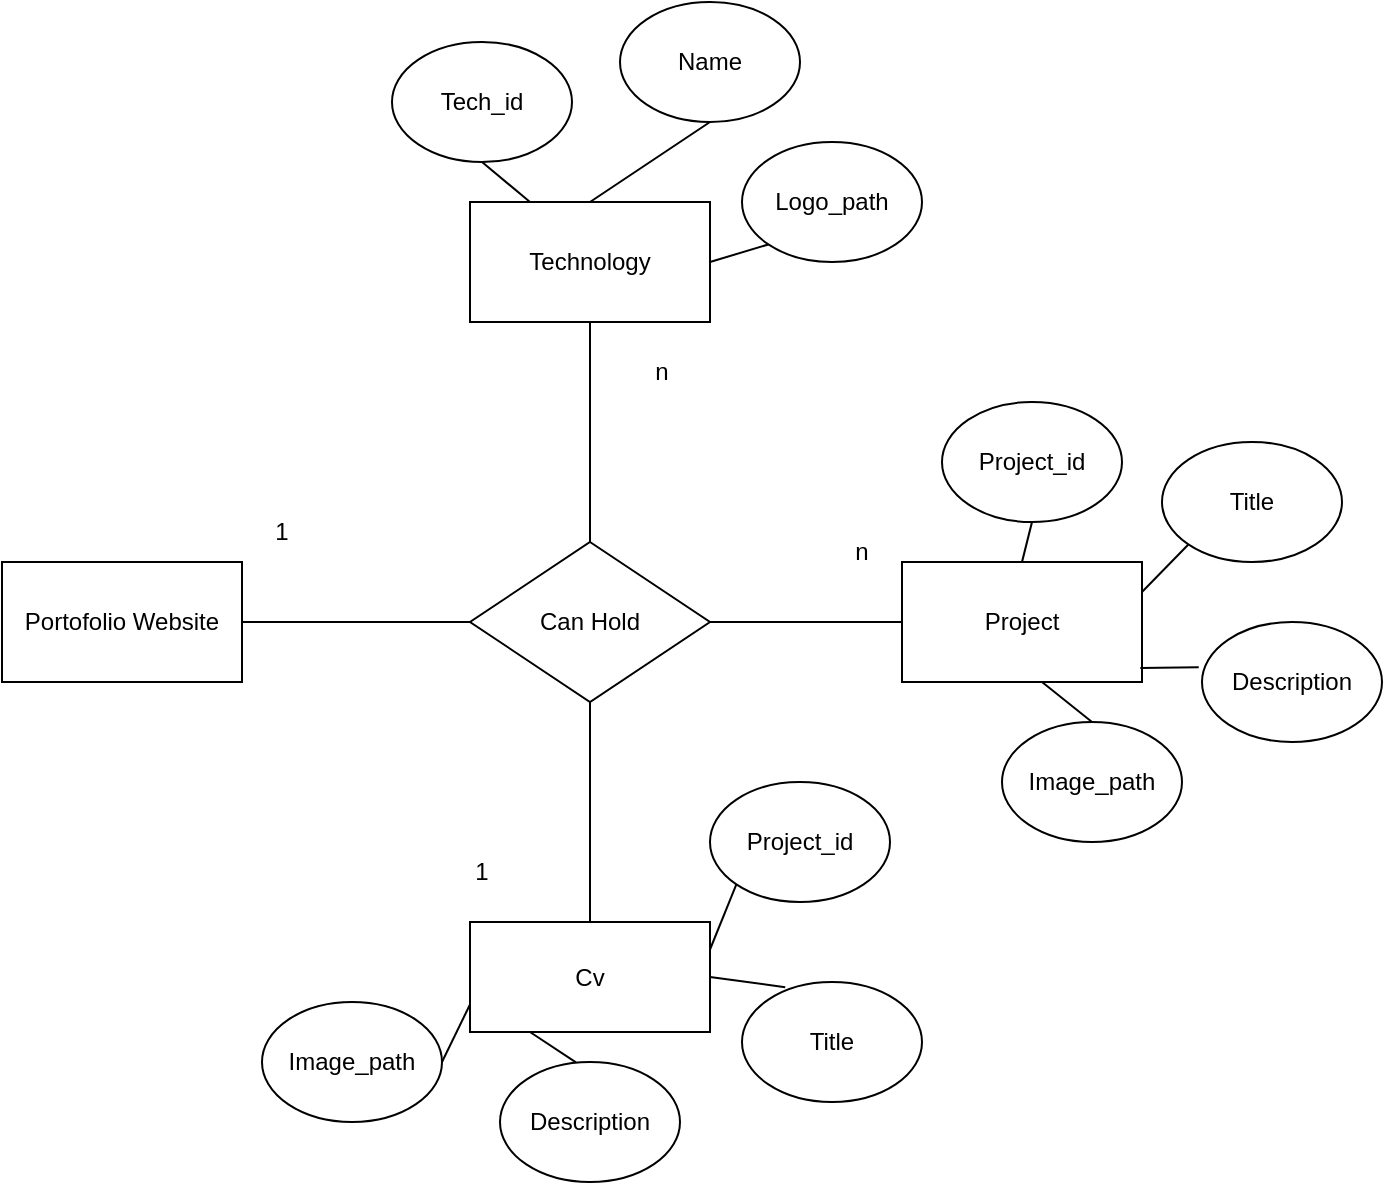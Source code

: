 <mxfile version="21.5.0" type="device">
  <diagram name="Side-1" id="CiPCQj17hzjqZ8UxroTs">
    <mxGraphModel dx="1518" dy="636" grid="1" gridSize="10" guides="1" tooltips="1" connect="1" arrows="1" fold="1" page="1" pageScale="1" pageWidth="827" pageHeight="1169" math="0" shadow="0">
      <root>
        <mxCell id="0" />
        <mxCell id="1" parent="0" />
        <mxCell id="WCKetbYDyMLfY8baBoe6-1" value="Portofolio Website" style="rounded=0;whiteSpace=wrap;html=1;" parent="1" vertex="1">
          <mxGeometry x="60" y="360" width="120" height="60" as="geometry" />
        </mxCell>
        <mxCell id="WCKetbYDyMLfY8baBoe6-2" value="Can Hold" style="rhombus;whiteSpace=wrap;html=1;" parent="1" vertex="1">
          <mxGeometry x="294" y="350" width="120" height="80" as="geometry" />
        </mxCell>
        <mxCell id="WCKetbYDyMLfY8baBoe6-3" value="Project" style="rounded=0;whiteSpace=wrap;html=1;" parent="1" vertex="1">
          <mxGeometry x="510" y="360" width="120" height="60" as="geometry" />
        </mxCell>
        <mxCell id="WCKetbYDyMLfY8baBoe6-4" value="1" style="text;html=1;strokeColor=none;fillColor=none;align=center;verticalAlign=middle;whiteSpace=wrap;rounded=0;" parent="1" vertex="1">
          <mxGeometry x="170" y="330" width="60" height="30" as="geometry" />
        </mxCell>
        <mxCell id="WCKetbYDyMLfY8baBoe6-5" value="n" style="text;html=1;strokeColor=none;fillColor=none;align=center;verticalAlign=middle;whiteSpace=wrap;rounded=0;" parent="1" vertex="1">
          <mxGeometry x="460" y="340" width="60" height="30" as="geometry" />
        </mxCell>
        <mxCell id="WCKetbYDyMLfY8baBoe6-6" value="" style="endArrow=none;html=1;rounded=0;entryX=0;entryY=0.5;entryDx=0;entryDy=0;" parent="1" target="WCKetbYDyMLfY8baBoe6-2" edge="1">
          <mxGeometry width="50" height="50" relative="1" as="geometry">
            <mxPoint x="180" y="390" as="sourcePoint" />
            <mxPoint x="280" y="390" as="targetPoint" />
          </mxGeometry>
        </mxCell>
        <mxCell id="WCKetbYDyMLfY8baBoe6-7" value="" style="endArrow=none;html=1;rounded=0;entryX=0;entryY=0.5;entryDx=0;entryDy=0;exitX=1;exitY=0.5;exitDx=0;exitDy=0;" parent="1" source="WCKetbYDyMLfY8baBoe6-2" target="WCKetbYDyMLfY8baBoe6-3" edge="1">
          <mxGeometry width="50" height="50" relative="1" as="geometry">
            <mxPoint x="420" y="390" as="sourcePoint" />
            <mxPoint x="460" y="340" as="targetPoint" />
          </mxGeometry>
        </mxCell>
        <mxCell id="WCKetbYDyMLfY8baBoe6-8" value="Project_id" style="ellipse;whiteSpace=wrap;html=1;" parent="1" vertex="1">
          <mxGeometry x="530" y="280" width="90" height="60" as="geometry" />
        </mxCell>
        <mxCell id="WCKetbYDyMLfY8baBoe6-9" value="Title" style="ellipse;whiteSpace=wrap;html=1;" parent="1" vertex="1">
          <mxGeometry x="640" y="300" width="90" height="60" as="geometry" />
        </mxCell>
        <mxCell id="WCKetbYDyMLfY8baBoe6-10" value="Description" style="ellipse;whiteSpace=wrap;html=1;" parent="1" vertex="1">
          <mxGeometry x="660" y="390" width="90" height="60" as="geometry" />
        </mxCell>
        <mxCell id="WCKetbYDyMLfY8baBoe6-12" value="Image_path" style="ellipse;whiteSpace=wrap;html=1;" parent="1" vertex="1">
          <mxGeometry x="560" y="440" width="90" height="60" as="geometry" />
        </mxCell>
        <mxCell id="WCKetbYDyMLfY8baBoe6-13" value="" style="endArrow=none;html=1;rounded=0;exitX=0.5;exitY=0;exitDx=0;exitDy=0;entryX=0.5;entryY=1;entryDx=0;entryDy=0;" parent="1" source="WCKetbYDyMLfY8baBoe6-3" target="WCKetbYDyMLfY8baBoe6-8" edge="1">
          <mxGeometry width="50" height="50" relative="1" as="geometry">
            <mxPoint x="570" y="350" as="sourcePoint" />
            <mxPoint x="620" y="300" as="targetPoint" />
          </mxGeometry>
        </mxCell>
        <mxCell id="WCKetbYDyMLfY8baBoe6-14" value="" style="endArrow=none;html=1;rounded=0;entryX=0;entryY=1;entryDx=0;entryDy=0;exitX=1;exitY=0.25;exitDx=0;exitDy=0;" parent="1" source="WCKetbYDyMLfY8baBoe6-3" target="WCKetbYDyMLfY8baBoe6-9" edge="1">
          <mxGeometry width="50" height="50" relative="1" as="geometry">
            <mxPoint x="630" y="390" as="sourcePoint" />
            <mxPoint x="680" y="340" as="targetPoint" />
          </mxGeometry>
        </mxCell>
        <mxCell id="WCKetbYDyMLfY8baBoe6-15" value="" style="endArrow=none;html=1;rounded=0;entryX=-0.018;entryY=0.377;entryDx=0;entryDy=0;entryPerimeter=0;exitX=0.993;exitY=0.883;exitDx=0;exitDy=0;exitPerimeter=0;" parent="1" source="WCKetbYDyMLfY8baBoe6-3" target="WCKetbYDyMLfY8baBoe6-10" edge="1">
          <mxGeometry width="50" height="50" relative="1" as="geometry">
            <mxPoint x="630" y="420" as="sourcePoint" />
            <mxPoint x="680" y="370" as="targetPoint" />
          </mxGeometry>
        </mxCell>
        <mxCell id="WCKetbYDyMLfY8baBoe6-16" value="" style="endArrow=none;html=1;rounded=0;exitX=0.5;exitY=0;exitDx=0;exitDy=0;" parent="1" source="WCKetbYDyMLfY8baBoe6-12" edge="1">
          <mxGeometry width="50" height="50" relative="1" as="geometry">
            <mxPoint x="530" y="470" as="sourcePoint" />
            <mxPoint x="580" y="420" as="targetPoint" />
          </mxGeometry>
        </mxCell>
        <mxCell id="WCKetbYDyMLfY8baBoe6-17" value="Technology" style="rounded=0;whiteSpace=wrap;html=1;" parent="1" vertex="1">
          <mxGeometry x="294" y="180" width="120" height="60" as="geometry" />
        </mxCell>
        <mxCell id="WCKetbYDyMLfY8baBoe6-18" value="" style="endArrow=none;html=1;rounded=0;exitX=0.5;exitY=0;exitDx=0;exitDy=0;entryX=0.5;entryY=1;entryDx=0;entryDy=0;" parent="1" source="WCKetbYDyMLfY8baBoe6-2" target="WCKetbYDyMLfY8baBoe6-17" edge="1">
          <mxGeometry width="50" height="50" relative="1" as="geometry">
            <mxPoint x="360" y="340" as="sourcePoint" />
            <mxPoint x="400" y="300" as="targetPoint" />
          </mxGeometry>
        </mxCell>
        <mxCell id="WCKetbYDyMLfY8baBoe6-19" value="n" style="text;html=1;strokeColor=none;fillColor=none;align=center;verticalAlign=middle;whiteSpace=wrap;rounded=0;" parent="1" vertex="1">
          <mxGeometry x="360" y="250" width="60" height="30" as="geometry" />
        </mxCell>
        <mxCell id="WCKetbYDyMLfY8baBoe6-20" value="Tech_id" style="ellipse;whiteSpace=wrap;html=1;" parent="1" vertex="1">
          <mxGeometry x="255" y="100" width="90" height="60" as="geometry" />
        </mxCell>
        <mxCell id="WCKetbYDyMLfY8baBoe6-21" value="Logo_path" style="ellipse;whiteSpace=wrap;html=1;" parent="1" vertex="1">
          <mxGeometry x="430" y="150" width="90" height="60" as="geometry" />
        </mxCell>
        <mxCell id="WCKetbYDyMLfY8baBoe6-22" value="Name" style="ellipse;whiteSpace=wrap;html=1;" parent="1" vertex="1">
          <mxGeometry x="369" y="80" width="90" height="60" as="geometry" />
        </mxCell>
        <mxCell id="WCKetbYDyMLfY8baBoe6-23" value="" style="endArrow=none;html=1;rounded=0;exitX=0.25;exitY=0;exitDx=0;exitDy=0;entryX=0.5;entryY=1;entryDx=0;entryDy=0;" parent="1" source="WCKetbYDyMLfY8baBoe6-17" target="WCKetbYDyMLfY8baBoe6-20" edge="1">
          <mxGeometry width="50" height="50" relative="1" as="geometry">
            <mxPoint x="230" y="190" as="sourcePoint" />
            <mxPoint x="280" y="140" as="targetPoint" />
          </mxGeometry>
        </mxCell>
        <mxCell id="WCKetbYDyMLfY8baBoe6-24" value="" style="endArrow=none;html=1;rounded=0;exitX=0.5;exitY=0;exitDx=0;exitDy=0;entryX=0.5;entryY=1;entryDx=0;entryDy=0;" parent="1" source="WCKetbYDyMLfY8baBoe6-17" target="WCKetbYDyMLfY8baBoe6-22" edge="1">
          <mxGeometry width="50" height="50" relative="1" as="geometry">
            <mxPoint x="360" y="180" as="sourcePoint" />
            <mxPoint x="400" y="140" as="targetPoint" />
          </mxGeometry>
        </mxCell>
        <mxCell id="WCKetbYDyMLfY8baBoe6-25" value="" style="endArrow=none;html=1;rounded=0;entryX=0;entryY=1;entryDx=0;entryDy=0;exitX=1;exitY=0.5;exitDx=0;exitDy=0;" parent="1" source="WCKetbYDyMLfY8baBoe6-17" target="WCKetbYDyMLfY8baBoe6-21" edge="1">
          <mxGeometry width="50" height="50" relative="1" as="geometry">
            <mxPoint x="420" y="240" as="sourcePoint" />
            <mxPoint x="470" y="190" as="targetPoint" />
          </mxGeometry>
        </mxCell>
        <mxCell id="WCKetbYDyMLfY8baBoe6-26" value="" style="endArrow=none;html=1;rounded=0;entryX=0.5;entryY=1;entryDx=0;entryDy=0;exitX=0.5;exitY=0;exitDx=0;exitDy=0;" parent="1" source="WCKetbYDyMLfY8baBoe6-27" target="WCKetbYDyMLfY8baBoe6-2" edge="1">
          <mxGeometry width="50" height="50" relative="1" as="geometry">
            <mxPoint x="354" y="520" as="sourcePoint" />
            <mxPoint x="380" y="470" as="targetPoint" />
          </mxGeometry>
        </mxCell>
        <mxCell id="WCKetbYDyMLfY8baBoe6-27" value="Cv" style="rounded=0;whiteSpace=wrap;html=1;" parent="1" vertex="1">
          <mxGeometry x="294" y="540" width="120" height="55" as="geometry" />
        </mxCell>
        <mxCell id="WCKetbYDyMLfY8baBoe6-28" value="1" style="text;html=1;strokeColor=none;fillColor=none;align=center;verticalAlign=middle;whiteSpace=wrap;rounded=0;" parent="1" vertex="1">
          <mxGeometry x="270" y="500" width="60" height="30" as="geometry" />
        </mxCell>
        <mxCell id="WCKetbYDyMLfY8baBoe6-29" value="Project_id" style="ellipse;whiteSpace=wrap;html=1;" parent="1" vertex="1">
          <mxGeometry x="414" y="470" width="90" height="60" as="geometry" />
        </mxCell>
        <mxCell id="WCKetbYDyMLfY8baBoe6-30" value="Title" style="ellipse;whiteSpace=wrap;html=1;" parent="1" vertex="1">
          <mxGeometry x="430" y="570" width="90" height="60" as="geometry" />
        </mxCell>
        <mxCell id="WCKetbYDyMLfY8baBoe6-31" value="Description" style="ellipse;whiteSpace=wrap;html=1;" parent="1" vertex="1">
          <mxGeometry x="309" y="610" width="90" height="60" as="geometry" />
        </mxCell>
        <mxCell id="WCKetbYDyMLfY8baBoe6-32" value="Image_path" style="ellipse;whiteSpace=wrap;html=1;" parent="1" vertex="1">
          <mxGeometry x="190" y="580" width="90" height="60" as="geometry" />
        </mxCell>
        <mxCell id="WCKetbYDyMLfY8baBoe6-33" value="" style="endArrow=none;html=1;rounded=0;exitX=1;exitY=0.25;exitDx=0;exitDy=0;entryX=0;entryY=1;entryDx=0;entryDy=0;" parent="1" source="WCKetbYDyMLfY8baBoe6-27" target="WCKetbYDyMLfY8baBoe6-29" edge="1">
          <mxGeometry width="50" height="50" relative="1" as="geometry">
            <mxPoint x="400" y="537.5" as="sourcePoint" />
            <mxPoint x="450" y="477.5" as="targetPoint" />
          </mxGeometry>
        </mxCell>
        <mxCell id="WCKetbYDyMLfY8baBoe6-34" value="" style="endArrow=none;html=1;rounded=0;entryX=0.24;entryY=0.043;entryDx=0;entryDy=0;exitX=1;exitY=0.5;exitDx=0;exitDy=0;entryPerimeter=0;" parent="1" source="WCKetbYDyMLfY8baBoe6-27" target="WCKetbYDyMLfY8baBoe6-30" edge="1">
          <mxGeometry width="50" height="50" relative="1" as="geometry">
            <mxPoint x="460" y="552.5" as="sourcePoint" />
            <mxPoint x="510" y="517.5" as="targetPoint" />
          </mxGeometry>
        </mxCell>
        <mxCell id="WCKetbYDyMLfY8baBoe6-35" value="" style="endArrow=none;html=1;rounded=0;entryX=0.422;entryY=0.003;entryDx=0;entryDy=0;entryPerimeter=0;exitX=0.25;exitY=1;exitDx=0;exitDy=0;" parent="1" source="WCKetbYDyMLfY8baBoe6-27" target="WCKetbYDyMLfY8baBoe6-31" edge="1">
          <mxGeometry width="50" height="50" relative="1" as="geometry">
            <mxPoint x="459" y="590.5" as="sourcePoint" />
            <mxPoint x="510" y="547.5" as="targetPoint" />
          </mxGeometry>
        </mxCell>
        <mxCell id="WCKetbYDyMLfY8baBoe6-36" value="" style="endArrow=none;html=1;rounded=0;exitX=1;exitY=0.5;exitDx=0;exitDy=0;entryX=0;entryY=0.75;entryDx=0;entryDy=0;" parent="1" source="WCKetbYDyMLfY8baBoe6-32" target="WCKetbYDyMLfY8baBoe6-27" edge="1">
          <mxGeometry width="50" height="50" relative="1" as="geometry">
            <mxPoint x="360" y="647.5" as="sourcePoint" />
            <mxPoint x="410" y="597.5" as="targetPoint" />
          </mxGeometry>
        </mxCell>
      </root>
    </mxGraphModel>
  </diagram>
</mxfile>
